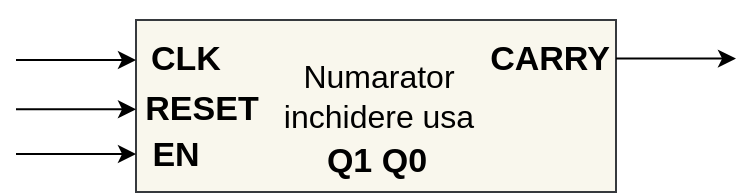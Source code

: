 <mxfile version="21.3.4" type="device">
  <diagram name="Page-1" id="VKMU4g4UH0HTz8x48zFp">
    <mxGraphModel dx="696" dy="401" grid="0" gridSize="10" guides="1" tooltips="1" connect="1" arrows="1" fold="1" page="1" pageScale="1" pageWidth="827" pageHeight="1169" background="#ffffff" math="0" shadow="0">
      <root>
        <mxCell id="0" />
        <mxCell id="1" parent="0" />
        <mxCell id="JUZib6-nhp5S9tP7I-Et-2" value="" style="rounded=0;whiteSpace=wrap;html=1;fillColor=#f9f7ed;strokeColor=#36393d;" vertex="1" parent="1">
          <mxGeometry x="200" y="360" width="240" height="86" as="geometry" />
        </mxCell>
        <mxCell id="JUZib6-nhp5S9tP7I-Et-5" value="&lt;font size=&quot;1&quot; color=&quot;#000000&quot;&gt;&lt;b style=&quot;font-size: 17px;&quot;&gt;EN&lt;/b&gt;&lt;/font&gt;" style="text;html=1;strokeColor=none;fillColor=none;align=center;verticalAlign=middle;whiteSpace=wrap;rounded=0;" vertex="1" parent="1">
          <mxGeometry x="200" y="418" width="40" height="20" as="geometry" />
        </mxCell>
        <mxCell id="JUZib6-nhp5S9tP7I-Et-6" value="&lt;font size=&quot;1&quot; color=&quot;#000000&quot;&gt;&lt;b style=&quot;font-size: 17px;&quot;&gt;CLK&lt;/b&gt;&lt;/font&gt;" style="text;html=1;strokeColor=none;fillColor=none;align=center;verticalAlign=middle;whiteSpace=wrap;rounded=0;" vertex="1" parent="1">
          <mxGeometry x="200" y="360" width="50" height="40" as="geometry" />
        </mxCell>
        <mxCell id="JUZib6-nhp5S9tP7I-Et-10" value="" style="endArrow=classic;html=1;rounded=0;strokeColor=#000000;entryX=0;entryY=0.5;entryDx=0;entryDy=0;" edge="1" parent="1" target="JUZib6-nhp5S9tP7I-Et-6">
          <mxGeometry width="50" height="50" relative="1" as="geometry">
            <mxPoint x="140" y="380" as="sourcePoint" />
            <mxPoint x="380" y="460" as="targetPoint" />
          </mxGeometry>
        </mxCell>
        <mxCell id="JUZib6-nhp5S9tP7I-Et-12" value="" style="endArrow=classic;html=1;rounded=0;strokeColor=#000000;entryX=0;entryY=0.5;entryDx=0;entryDy=0;" edge="1" parent="1">
          <mxGeometry width="50" height="50" relative="1" as="geometry">
            <mxPoint x="140" y="427" as="sourcePoint" />
            <mxPoint x="200" y="427" as="targetPoint" />
          </mxGeometry>
        </mxCell>
        <mxCell id="JUZib6-nhp5S9tP7I-Et-13" value="&lt;font color=&quot;#000000&quot;&gt;&lt;span style=&quot;font-size: 16px;&quot;&gt;Numarator inchidere usa&lt;br&gt;&lt;/span&gt;&lt;/font&gt;" style="text;html=1;strokeColor=none;fillColor=none;align=center;verticalAlign=middle;whiteSpace=wrap;rounded=0;" vertex="1" parent="1">
          <mxGeometry x="261" y="350" width="121" height="96" as="geometry" />
        </mxCell>
        <mxCell id="JUZib6-nhp5S9tP7I-Et-14" value="&lt;font color=&quot;#000000&quot;&gt;&lt;span style=&quot;font-size: 17px;&quot;&gt;&lt;b&gt;CARRY&lt;/b&gt;&lt;/span&gt;&lt;/font&gt;" style="text;html=1;strokeColor=none;fillColor=none;align=center;verticalAlign=middle;whiteSpace=wrap;rounded=0;" vertex="1" parent="1">
          <mxGeometry x="382" y="360" width="50" height="40" as="geometry" />
        </mxCell>
        <mxCell id="JUZib6-nhp5S9tP7I-Et-20" value="" style="endArrow=classic;html=1;rounded=0;strokeColor=#000000;entryX=0;entryY=0.5;entryDx=0;entryDy=0;" edge="1" parent="1">
          <mxGeometry width="50" height="50" relative="1" as="geometry">
            <mxPoint x="440" y="379.31" as="sourcePoint" />
            <mxPoint x="500" y="379.31" as="targetPoint" />
          </mxGeometry>
        </mxCell>
        <mxCell id="JUZib6-nhp5S9tP7I-Et-21" value="&lt;font color=&quot;#000000&quot;&gt;&lt;span style=&quot;font-size: 17px;&quot;&gt;&lt;b&gt;Q1 Q0&lt;/b&gt;&lt;/span&gt;&lt;/font&gt;" style="text;html=1;strokeColor=none;fillColor=none;align=center;verticalAlign=middle;whiteSpace=wrap;rounded=0;" vertex="1" parent="1">
          <mxGeometry x="276.5" y="421" width="87" height="20" as="geometry" />
        </mxCell>
        <mxCell id="JUZib6-nhp5S9tP7I-Et-23" value="&lt;font color=&quot;#000000&quot;&gt;&lt;span style=&quot;font-size: 17px;&quot;&gt;&lt;b&gt;RESET&lt;/b&gt;&lt;/span&gt;&lt;/font&gt;" style="text;html=1;strokeColor=none;fillColor=none;align=center;verticalAlign=middle;whiteSpace=wrap;rounded=0;" vertex="1" parent="1">
          <mxGeometry x="208" y="385" width="50" height="40" as="geometry" />
        </mxCell>
        <mxCell id="JUZib6-nhp5S9tP7I-Et-24" value="" style="endArrow=classic;html=1;rounded=0;strokeColor=#000000;entryX=0;entryY=0.5;entryDx=0;entryDy=0;" edge="1" parent="1">
          <mxGeometry width="50" height="50" relative="1" as="geometry">
            <mxPoint x="140" y="404.66" as="sourcePoint" />
            <mxPoint x="200" y="404.66" as="targetPoint" />
          </mxGeometry>
        </mxCell>
      </root>
    </mxGraphModel>
  </diagram>
</mxfile>
